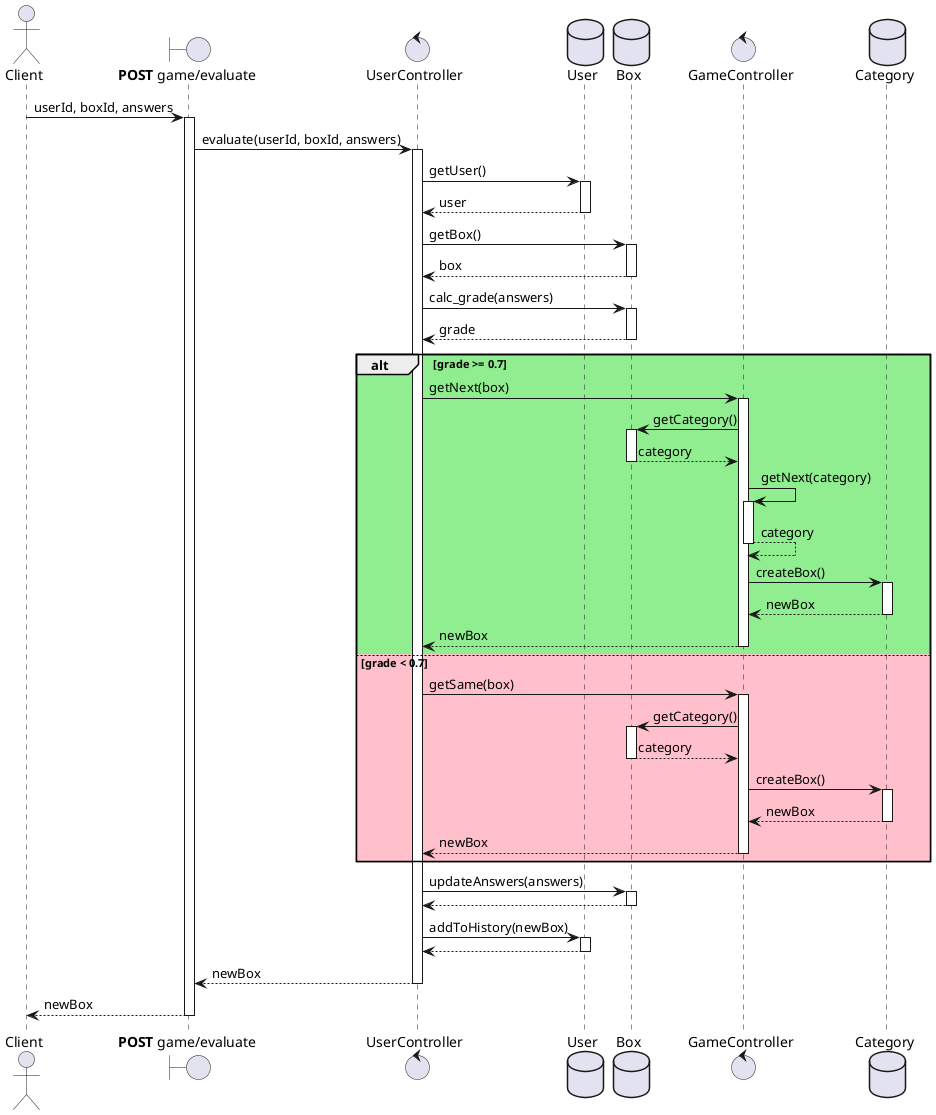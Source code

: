 @startuml
autoactivate on

actor Client
boundary "**POST** game/evaluate"
control UserController
database User
database Box
control GameController
database Category

Client -> "**POST** game/evaluate": userId, boxId, answers

    "**POST** game/evaluate" -> UserController: evaluate(userId, boxId, answers)

        UserController -> User: getUser()
        return user

        UserController -> Box: getBox()
        return box

        UserController -> Box: calc_grade(answers)
        return grade

        alt #lightgreen grade >= 0.7

            UserController -> GameController: getNext(box)

                GameController -> Box: getCategory()
                return category

                GameController -> GameController: getNext(category)
                return category

                GameController -> Category: createBox()
                return newBox

            return newBox

        else #pink grade < 0.7

            UserController -> GameController: getSame(box)

                GameController -> Box: getCategory()
                return category
                
                GameController -> Category: createBox()
                return newBox

            return newBox

        end

        UserController -> Box: updateAnswers(answers)
        return

        UserController -> User: addToHistory(newBox)
        return 

    return newBox

return newBox

@enduml